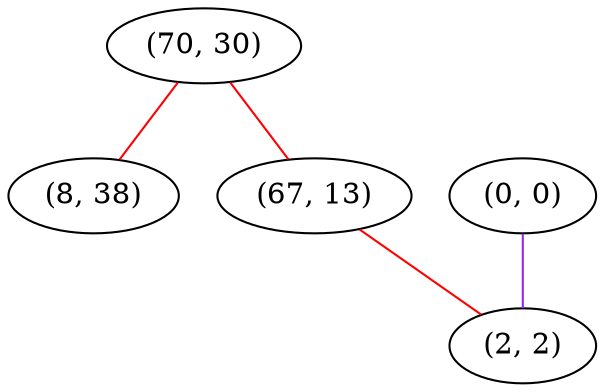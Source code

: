 graph "" {
"(70, 30)";
"(8, 38)";
"(67, 13)";
"(0, 0)";
"(2, 2)";
"(70, 30)" -- "(8, 38)"  [color=red, key=0, weight=1];
"(70, 30)" -- "(67, 13)"  [color=red, key=0, weight=1];
"(67, 13)" -- "(2, 2)"  [color=red, key=0, weight=1];
"(0, 0)" -- "(2, 2)"  [color=purple, key=0, weight=4];
}
